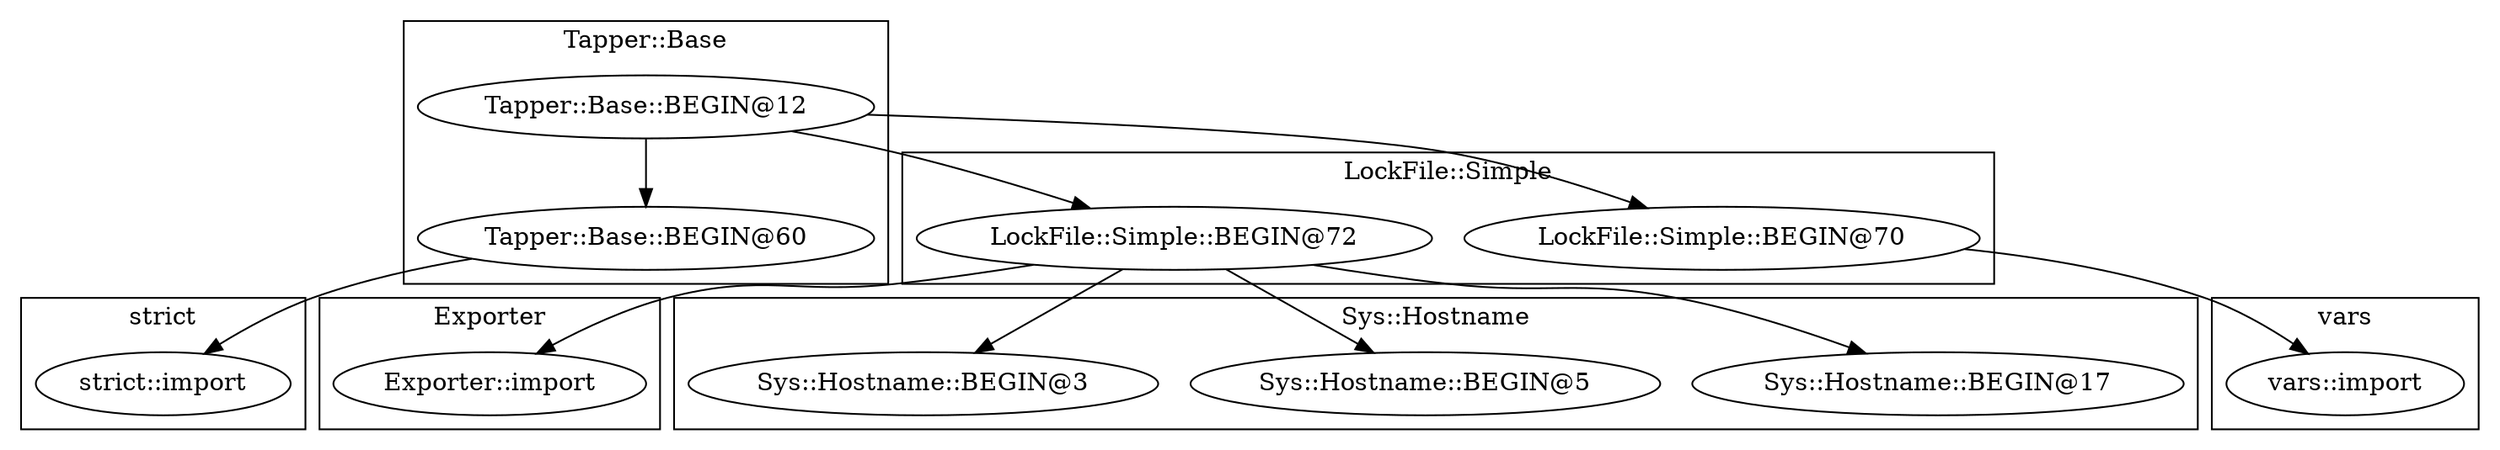 digraph {
graph [overlap=false]
subgraph cluster_LockFile_Simple {
	label="LockFile::Simple";
	"LockFile::Simple::BEGIN@72";
	"LockFile::Simple::BEGIN@70";
}
subgraph cluster_Exporter {
	label="Exporter";
	"Exporter::import";
}
subgraph cluster_Sys_Hostname {
	label="Sys::Hostname";
	"Sys::Hostname::BEGIN@17";
	"Sys::Hostname::BEGIN@5";
	"Sys::Hostname::BEGIN@3";
}
subgraph cluster_vars {
	label="vars";
	"vars::import";
}
subgraph cluster_strict {
	label="strict";
	"strict::import";
}
subgraph cluster_Tapper_Base {
	label="Tapper::Base";
	"Tapper::Base::BEGIN@12";
	"Tapper::Base::BEGIN@60";
}
"LockFile::Simple::BEGIN@72" -> "Exporter::import";
"Tapper::Base::BEGIN@12" -> "Tapper::Base::BEGIN@60";
"LockFile::Simple::BEGIN@72" -> "Sys::Hostname::BEGIN@5";
"LockFile::Simple::BEGIN@72" -> "Sys::Hostname::BEGIN@17";
"LockFile::Simple::BEGIN@70" -> "vars::import";
"Tapper::Base::BEGIN@60" -> "strict::import";
"Tapper::Base::BEGIN@12" -> "LockFile::Simple::BEGIN@70";
"Tapper::Base::BEGIN@12" -> "LockFile::Simple::BEGIN@72";
"LockFile::Simple::BEGIN@72" -> "Sys::Hostname::BEGIN@3";
}
